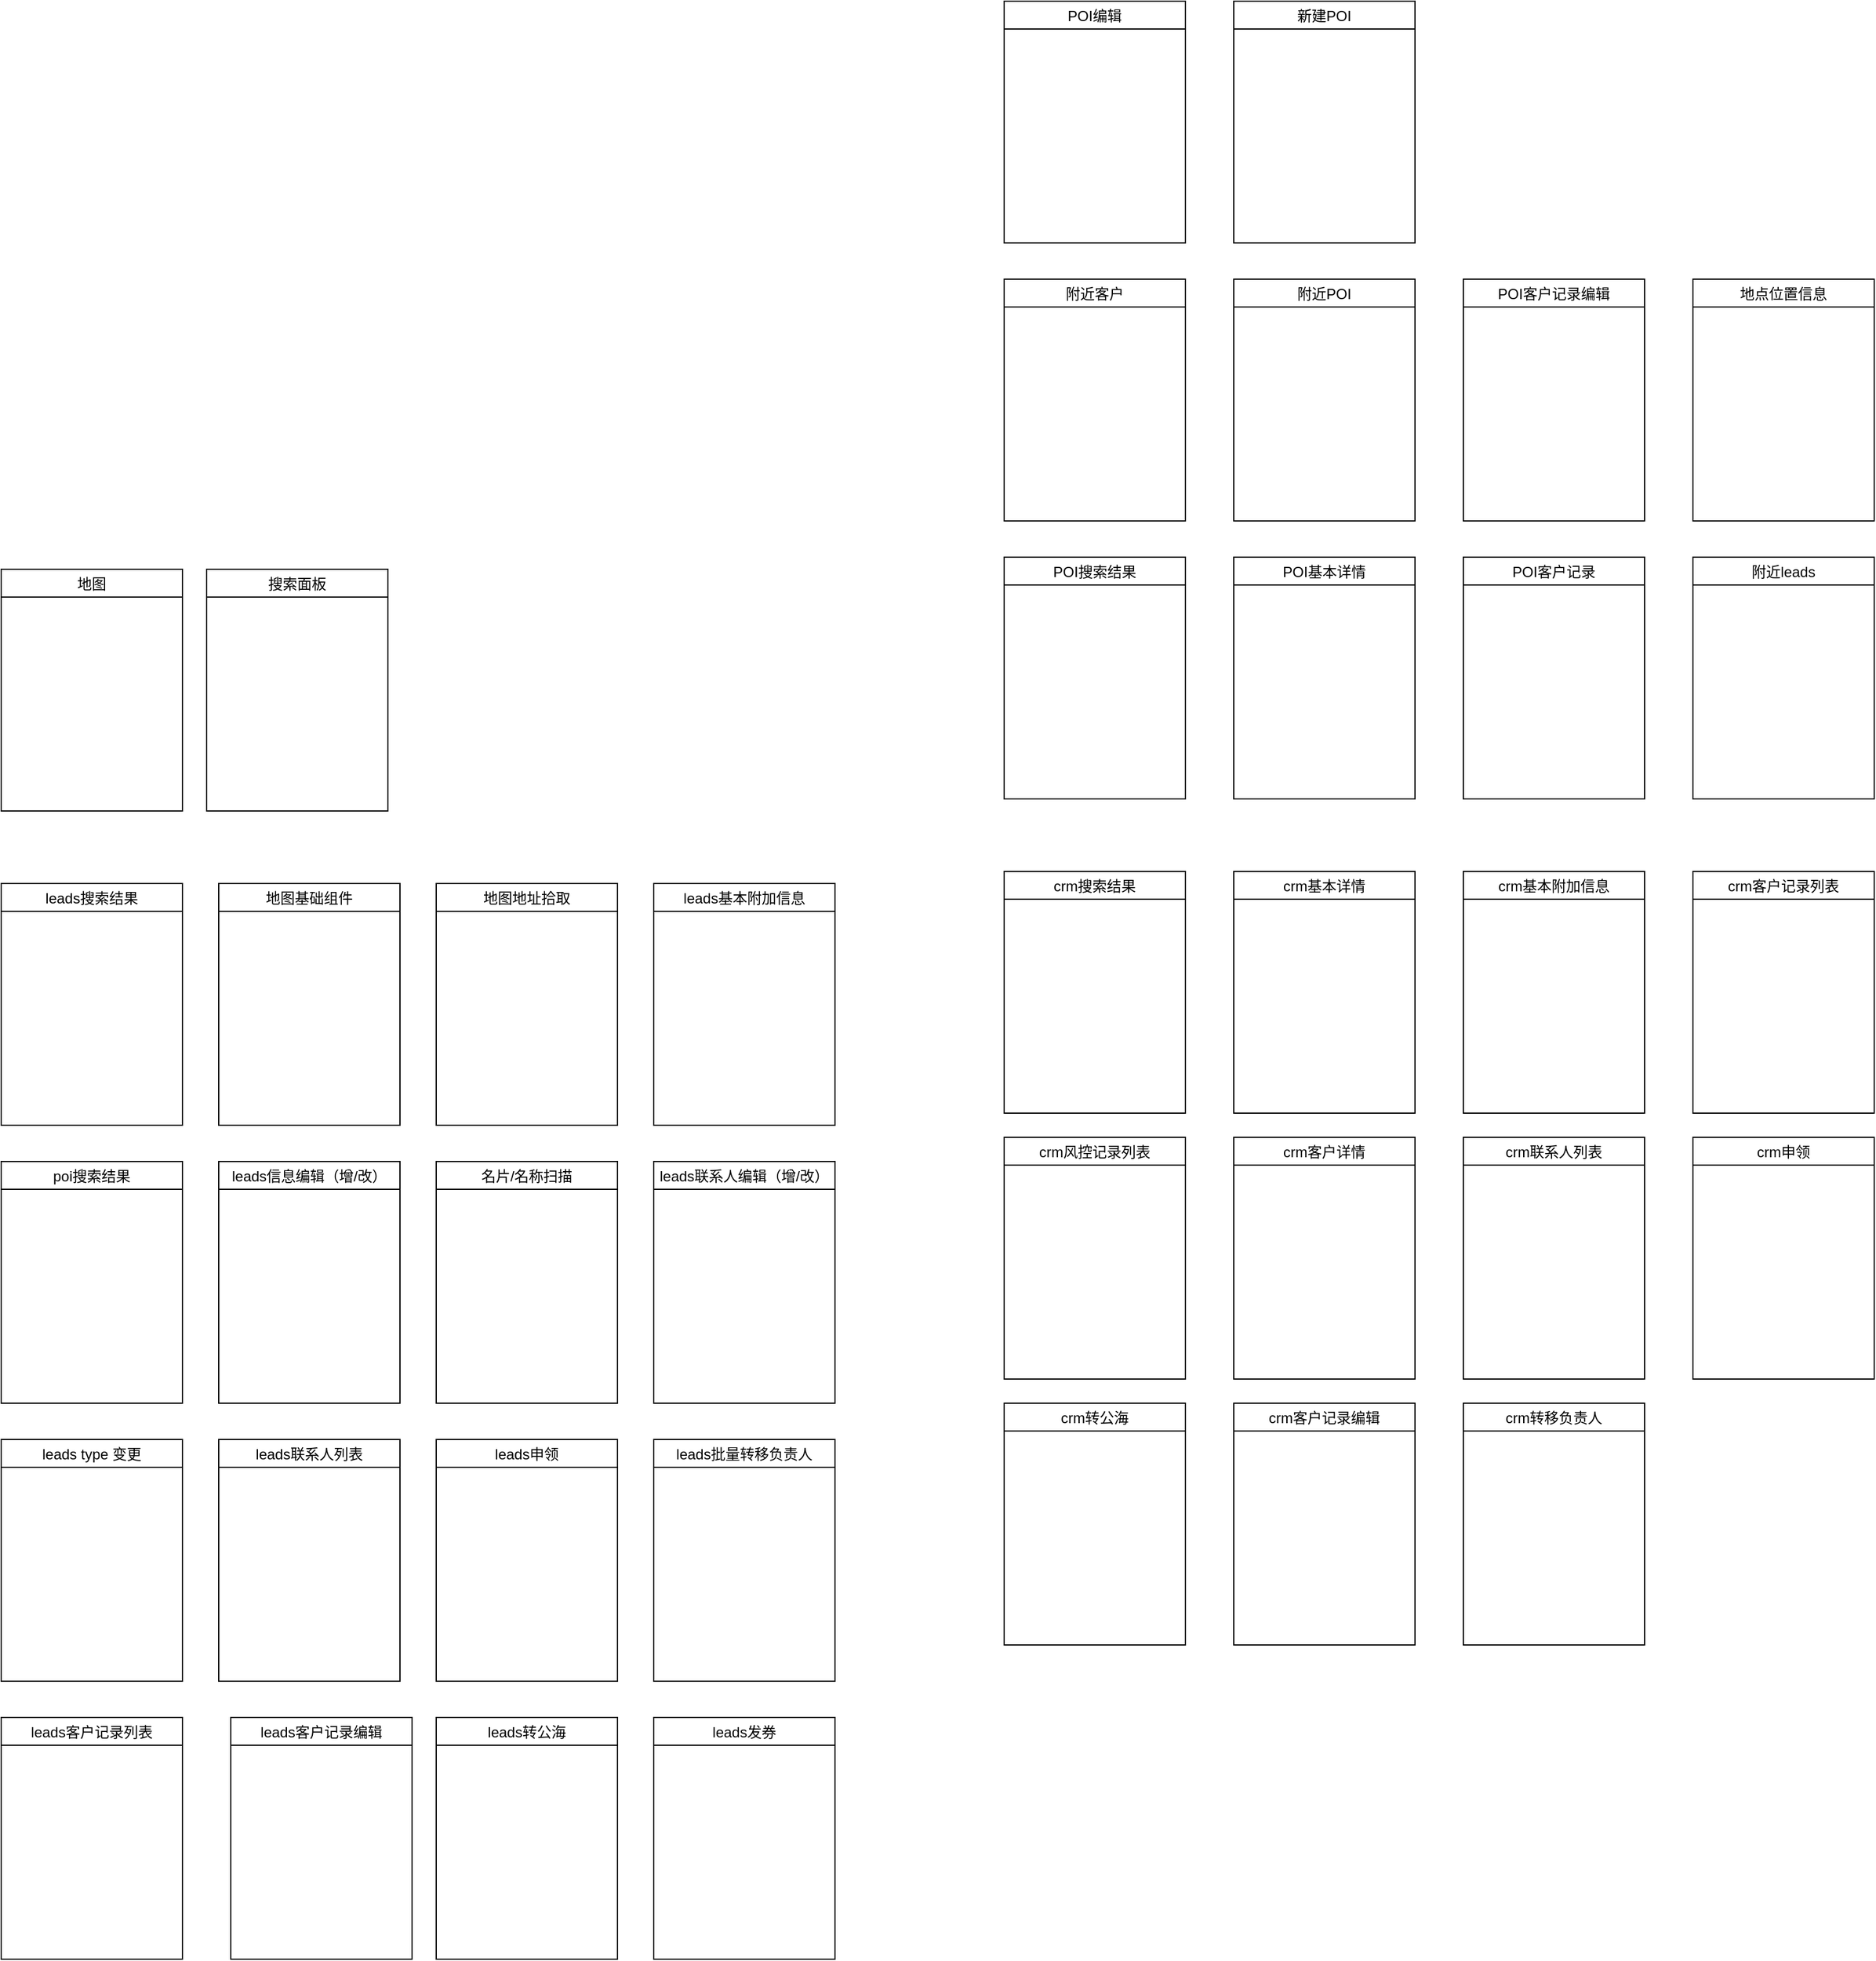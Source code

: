 <mxfile version="14.4.9" type="github">
  <diagram id="lm9k0x7NGWXTzrqfaZrK" name="Page-1">
    <mxGraphModel dx="706" dy="1812" grid="1" gridSize="10" guides="1" tooltips="1" connect="1" arrows="1" fold="1" page="1" pageScale="1" pageWidth="827" pageHeight="1169" math="0" shadow="0">
      <root>
        <mxCell id="0" />
        <mxCell id="1" parent="0" />
        <mxCell id="AmwR15StngVFYwORtQfd-2" value="地图" style="swimlane;fontStyle=0" vertex="1" parent="1">
          <mxGeometry x="20" y="-230" width="150" height="200" as="geometry" />
        </mxCell>
        <mxCell id="AmwR15StngVFYwORtQfd-3" value="leads搜索结果" style="swimlane;fontStyle=0" vertex="1" parent="1">
          <mxGeometry x="20" y="30" width="150" height="200" as="geometry" />
        </mxCell>
        <mxCell id="AmwR15StngVFYwORtQfd-4" value="搜索面板" style="swimlane;fontStyle=0" vertex="1" parent="1">
          <mxGeometry x="190" y="-230" width="150" height="200" as="geometry" />
        </mxCell>
        <mxCell id="AmwR15StngVFYwORtQfd-6" value="poi搜索结果" style="swimlane;fontStyle=0" vertex="1" parent="1">
          <mxGeometry x="20" y="260" width="150" height="200" as="geometry" />
        </mxCell>
        <mxCell id="AmwR15StngVFYwORtQfd-7" value="leads信息编辑（增/改）" style="swimlane;fontStyle=0" vertex="1" parent="1">
          <mxGeometry x="200" y="260" width="150" height="200" as="geometry" />
        </mxCell>
        <mxCell id="AmwR15StngVFYwORtQfd-8" value="leads type 变更" style="swimlane;fontStyle=0" vertex="1" parent="1">
          <mxGeometry x="20" y="490" width="150" height="200" as="geometry" />
        </mxCell>
        <mxCell id="AmwR15StngVFYwORtQfd-9" value="leads联系人列表" style="swimlane;fontStyle=0" vertex="1" parent="1">
          <mxGeometry x="200" y="490" width="150" height="200" as="geometry" />
        </mxCell>
        <mxCell id="AmwR15StngVFYwORtQfd-10" value="leads联系人编辑（增/改）" style="swimlane;fontStyle=0" vertex="1" parent="1">
          <mxGeometry x="560" y="260" width="150" height="200" as="geometry" />
        </mxCell>
        <mxCell id="AmwR15StngVFYwORtQfd-11" value="leads客户记录列表" style="swimlane;fontStyle=0" vertex="1" parent="1">
          <mxGeometry x="20" y="720" width="150" height="200" as="geometry" />
        </mxCell>
        <mxCell id="AmwR15StngVFYwORtQfd-12" value="leads客户记录编辑" style="swimlane;fontStyle=0" vertex="1" parent="1">
          <mxGeometry x="210" y="720" width="150" height="200" as="geometry" />
        </mxCell>
        <mxCell id="AmwR15StngVFYwORtQfd-13" value="leads申领" style="swimlane;fontStyle=0" vertex="1" parent="1">
          <mxGeometry x="380" y="490" width="150" height="200" as="geometry" />
        </mxCell>
        <mxCell id="AmwR15StngVFYwORtQfd-14" value="leads发券" style="swimlane;fontStyle=0" vertex="1" parent="1">
          <mxGeometry x="560" y="720" width="150" height="200" as="geometry" />
        </mxCell>
        <mxCell id="AmwR15StngVFYwORtQfd-15" value="leads转公海" style="swimlane;fontStyle=0" vertex="1" parent="1">
          <mxGeometry x="380" y="720" width="150" height="200" as="geometry" />
        </mxCell>
        <mxCell id="AmwR15StngVFYwORtQfd-16" value="leads批量转移负责人" style="swimlane;fontStyle=0" vertex="1" parent="1">
          <mxGeometry x="560" y="490" width="150" height="200" as="geometry" />
        </mxCell>
        <mxCell id="AmwR15StngVFYwORtQfd-17" value="地图基础组件" style="swimlane;fontStyle=0" vertex="1" parent="1">
          <mxGeometry x="200" y="30" width="150" height="200" as="geometry" />
        </mxCell>
        <mxCell id="AmwR15StngVFYwORtQfd-18" value="地图地址拾取" style="swimlane;fontStyle=0" vertex="1" parent="1">
          <mxGeometry x="380" y="30" width="150" height="200" as="geometry" />
        </mxCell>
        <mxCell id="AmwR15StngVFYwORtQfd-19" value="名片/名称扫描" style="swimlane;fontStyle=0" vertex="1" parent="1">
          <mxGeometry x="380" y="260" width="150" height="200" as="geometry" />
        </mxCell>
        <mxCell id="AmwR15StngVFYwORtQfd-20" value="crm搜索结果" style="swimlane;fontStyle=0" vertex="1" parent="1">
          <mxGeometry x="850" y="20" width="150" height="200" as="geometry" />
        </mxCell>
        <mxCell id="AmwR15StngVFYwORtQfd-21" value="crm基本详情" style="swimlane;fontStyle=0" vertex="1" parent="1">
          <mxGeometry x="1040" y="20" width="150" height="200" as="geometry" />
        </mxCell>
        <mxCell id="AmwR15StngVFYwORtQfd-22" value="leads基本附加信息" style="swimlane;fontStyle=0" vertex="1" parent="1">
          <mxGeometry x="560" y="30" width="150" height="200" as="geometry" />
        </mxCell>
        <mxCell id="AmwR15StngVFYwORtQfd-23" value="crm基本附加信息" style="swimlane;fontStyle=0" vertex="1" parent="1">
          <mxGeometry x="1230" y="20" width="150" height="200" as="geometry" />
        </mxCell>
        <mxCell id="AmwR15StngVFYwORtQfd-24" value="crm客户记录列表" style="swimlane;fontStyle=0" vertex="1" parent="1">
          <mxGeometry x="1420" y="20" width="150" height="200" as="geometry" />
        </mxCell>
        <mxCell id="AmwR15StngVFYwORtQfd-25" value="crm风控记录列表" style="swimlane;fontStyle=0" vertex="1" parent="1">
          <mxGeometry x="850" y="240" width="150" height="200" as="geometry" />
        </mxCell>
        <mxCell id="AmwR15StngVFYwORtQfd-26" value="crm客户详情" style="swimlane;fontStyle=0" vertex="1" parent="1">
          <mxGeometry x="1040" y="240" width="150" height="200" as="geometry" />
        </mxCell>
        <mxCell id="AmwR15StngVFYwORtQfd-27" value="crm联系人列表" style="swimlane;fontStyle=0" vertex="1" parent="1">
          <mxGeometry x="1230" y="240" width="150" height="200" as="geometry" />
        </mxCell>
        <mxCell id="AmwR15StngVFYwORtQfd-28" value="crm申领" style="swimlane;fontStyle=0" vertex="1" parent="1">
          <mxGeometry x="1420" y="240" width="150" height="200" as="geometry" />
        </mxCell>
        <mxCell id="AmwR15StngVFYwORtQfd-29" value="crm转公海" style="swimlane;fontStyle=0" vertex="1" parent="1">
          <mxGeometry x="850" y="460" width="150" height="200" as="geometry" />
        </mxCell>
        <mxCell id="AmwR15StngVFYwORtQfd-30" value="crm客户记录编辑" style="swimlane;fontStyle=0" vertex="1" parent="1">
          <mxGeometry x="1040" y="460" width="150" height="200" as="geometry" />
        </mxCell>
        <mxCell id="AmwR15StngVFYwORtQfd-31" value="crm转移负责人" style="swimlane;fontStyle=0" vertex="1" parent="1">
          <mxGeometry x="1230" y="460" width="150" height="200" as="geometry" />
        </mxCell>
        <mxCell id="AmwR15StngVFYwORtQfd-32" value="POI搜索结果" style="swimlane;fontStyle=0" vertex="1" parent="1">
          <mxGeometry x="850" y="-240" width="150" height="200" as="geometry" />
        </mxCell>
        <mxCell id="AmwR15StngVFYwORtQfd-33" value="POI基本详情" style="swimlane;fontStyle=0" vertex="1" parent="1">
          <mxGeometry x="1040" y="-240" width="150" height="200" as="geometry" />
        </mxCell>
        <mxCell id="AmwR15StngVFYwORtQfd-34" value="POI客户记录" style="swimlane;fontStyle=0" vertex="1" parent="1">
          <mxGeometry x="1230" y="-240" width="150" height="200" as="geometry" />
        </mxCell>
        <mxCell id="AmwR15StngVFYwORtQfd-35" value="附近leads" style="swimlane;fontStyle=0" vertex="1" parent="1">
          <mxGeometry x="1420" y="-240" width="150" height="200" as="geometry" />
        </mxCell>
        <mxCell id="AmwR15StngVFYwORtQfd-36" value="附近客户" style="swimlane;fontStyle=0" vertex="1" parent="1">
          <mxGeometry x="850" y="-470" width="150" height="200" as="geometry" />
        </mxCell>
        <mxCell id="AmwR15StngVFYwORtQfd-37" value="附近POI" style="swimlane;fontStyle=0" vertex="1" parent="1">
          <mxGeometry x="1040" y="-470" width="150" height="200" as="geometry" />
        </mxCell>
        <mxCell id="AmwR15StngVFYwORtQfd-38" value="POI客户记录编辑" style="swimlane;fontStyle=0" vertex="1" parent="1">
          <mxGeometry x="1230" y="-470" width="150" height="200" as="geometry" />
        </mxCell>
        <mxCell id="AmwR15StngVFYwORtQfd-39" value="地点位置信息" style="swimlane;fontStyle=0" vertex="1" parent="1">
          <mxGeometry x="1420" y="-470" width="150" height="200" as="geometry" />
        </mxCell>
        <mxCell id="AmwR15StngVFYwORtQfd-40" value="POI编辑" style="swimlane;fontStyle=0" vertex="1" parent="1">
          <mxGeometry x="850" y="-700" width="150" height="200" as="geometry" />
        </mxCell>
        <mxCell id="AmwR15StngVFYwORtQfd-41" value="新建POI" style="swimlane;fontStyle=0" vertex="1" parent="1">
          <mxGeometry x="1040" y="-700" width="150" height="200" as="geometry" />
        </mxCell>
      </root>
    </mxGraphModel>
  </diagram>
</mxfile>

